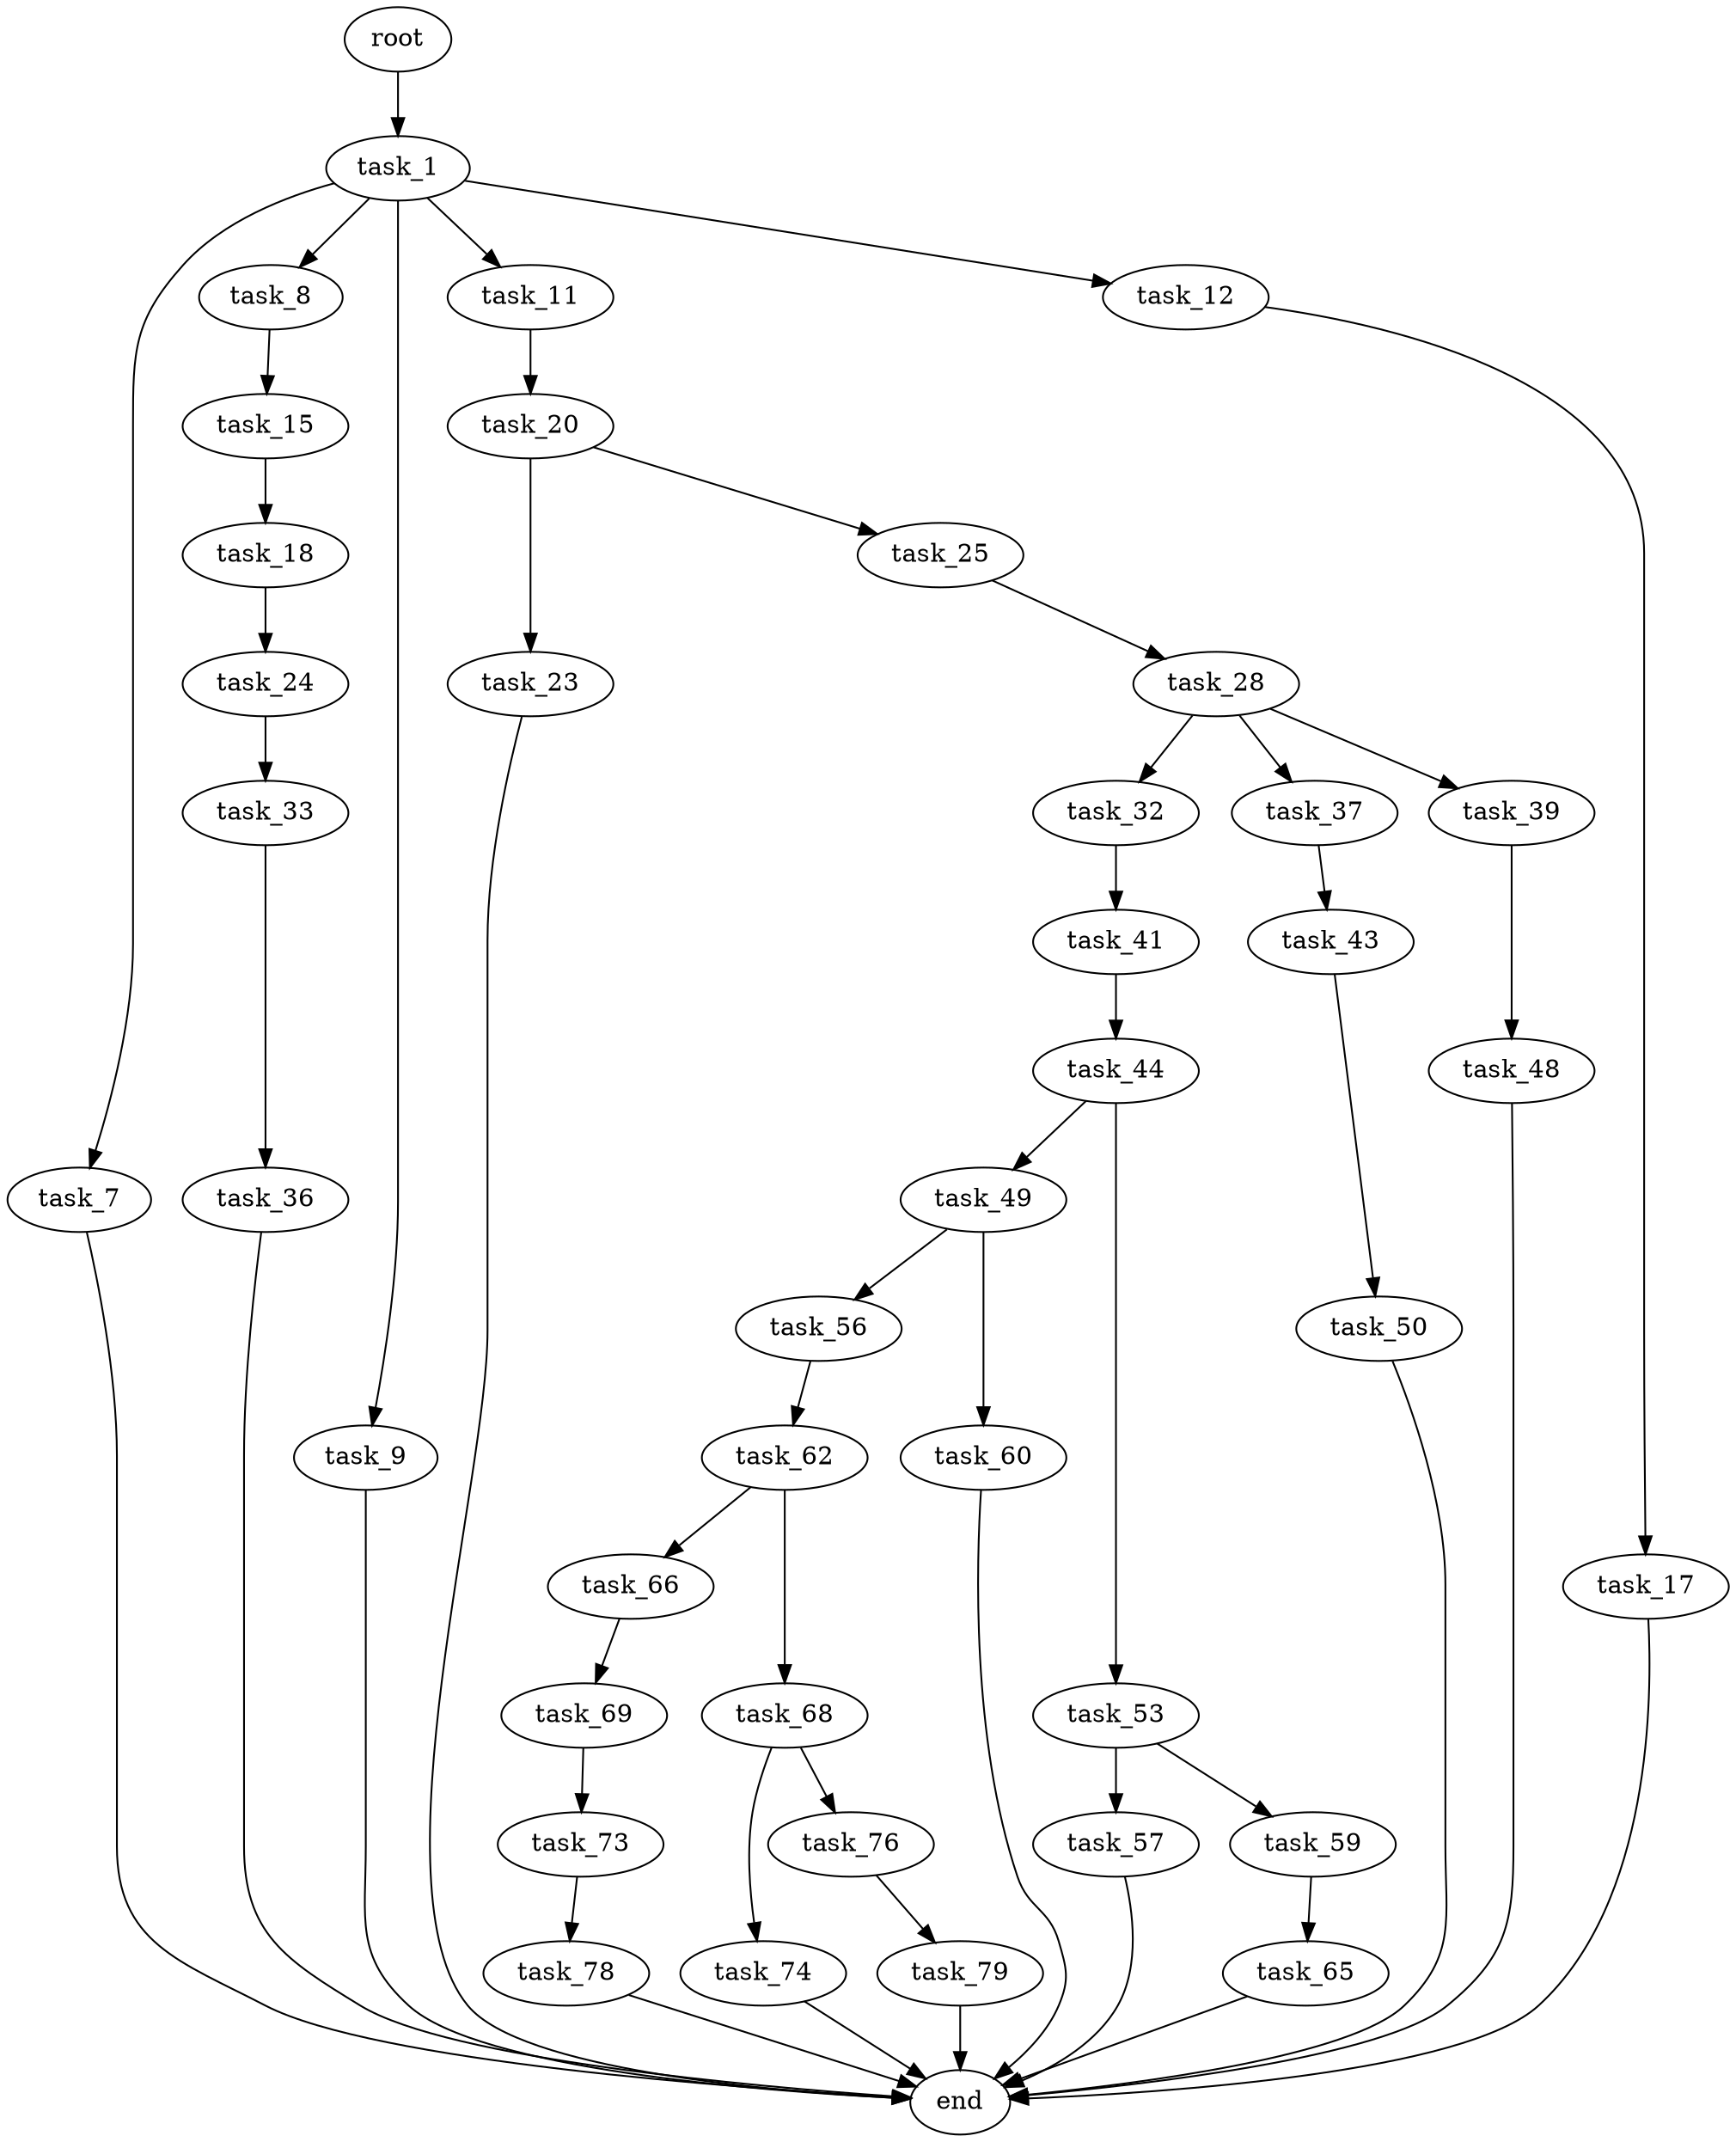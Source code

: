 digraph G {
  root [size="0.000000"];
  task_1 [size="1617223500.000000"];
  task_7 [size="93002832278.000000"];
  task_8 [size="231928233984.000000"];
  task_9 [size="1488291463.000000"];
  task_11 [size="160606090032.000000"];
  task_12 [size="1073741824000.000000"];
  end [size="0.000000"];
  task_15 [size="5436269486.000000"];
  task_20 [size="589918767998.000000"];
  task_17 [size="68719476736.000000"];
  task_18 [size="19291156709.000000"];
  task_24 [size="103504169678.000000"];
  task_23 [size="1073741824000.000000"];
  task_25 [size="496898126300.000000"];
  task_33 [size="397889376937.000000"];
  task_28 [size="3354473032.000000"];
  task_32 [size="40525600294.000000"];
  task_37 [size="307124988595.000000"];
  task_39 [size="231928233984.000000"];
  task_41 [size="584046658.000000"];
  task_36 [size="12487360623.000000"];
  task_43 [size="12810992684.000000"];
  task_48 [size="68719476736.000000"];
  task_44 [size="195184093548.000000"];
  task_50 [size="184343048844.000000"];
  task_49 [size="134217728000.000000"];
  task_53 [size="1923063867.000000"];
  task_56 [size="252537397276.000000"];
  task_60 [size="68719476736.000000"];
  task_57 [size="21994361007.000000"];
  task_59 [size="4796006798.000000"];
  task_62 [size="3557735207.000000"];
  task_65 [size="231928233984.000000"];
  task_66 [size="1033977309462.000000"];
  task_68 [size="8981349427.000000"];
  task_69 [size="1073741824000.000000"];
  task_74 [size="25817256471.000000"];
  task_76 [size="8589934592.000000"];
  task_73 [size="8589934592.000000"];
  task_78 [size="29016397330.000000"];
  task_79 [size="1304822552.000000"];

  root -> task_1 [size="1.000000"];
  task_1 -> task_7 [size="134217728.000000"];
  task_1 -> task_8 [size="134217728.000000"];
  task_1 -> task_9 [size="134217728.000000"];
  task_1 -> task_11 [size="134217728.000000"];
  task_1 -> task_12 [size="134217728.000000"];
  task_7 -> end [size="1.000000"];
  task_8 -> task_15 [size="301989888.000000"];
  task_9 -> end [size="1.000000"];
  task_11 -> task_20 [size="134217728.000000"];
  task_12 -> task_17 [size="838860800.000000"];
  task_15 -> task_18 [size="134217728.000000"];
  task_20 -> task_23 [size="411041792.000000"];
  task_20 -> task_25 [size="411041792.000000"];
  task_17 -> end [size="1.000000"];
  task_18 -> task_24 [size="411041792.000000"];
  task_24 -> task_33 [size="75497472.000000"];
  task_23 -> end [size="1.000000"];
  task_25 -> task_28 [size="411041792.000000"];
  task_33 -> task_36 [size="301989888.000000"];
  task_28 -> task_32 [size="134217728.000000"];
  task_28 -> task_37 [size="134217728.000000"];
  task_28 -> task_39 [size="134217728.000000"];
  task_32 -> task_41 [size="33554432.000000"];
  task_37 -> task_43 [size="411041792.000000"];
  task_39 -> task_48 [size="301989888.000000"];
  task_41 -> task_44 [size="33554432.000000"];
  task_36 -> end [size="1.000000"];
  task_43 -> task_50 [size="209715200.000000"];
  task_48 -> end [size="1.000000"];
  task_44 -> task_49 [size="134217728.000000"];
  task_44 -> task_53 [size="134217728.000000"];
  task_50 -> end [size="1.000000"];
  task_49 -> task_56 [size="209715200.000000"];
  task_49 -> task_60 [size="209715200.000000"];
  task_53 -> task_57 [size="33554432.000000"];
  task_53 -> task_59 [size="33554432.000000"];
  task_56 -> task_62 [size="411041792.000000"];
  task_60 -> end [size="1.000000"];
  task_57 -> end [size="1.000000"];
  task_59 -> task_65 [size="209715200.000000"];
  task_62 -> task_66 [size="75497472.000000"];
  task_62 -> task_68 [size="75497472.000000"];
  task_65 -> end [size="1.000000"];
  task_66 -> task_69 [size="838860800.000000"];
  task_68 -> task_74 [size="679477248.000000"];
  task_68 -> task_76 [size="679477248.000000"];
  task_69 -> task_73 [size="838860800.000000"];
  task_74 -> end [size="1.000000"];
  task_76 -> task_79 [size="33554432.000000"];
  task_73 -> task_78 [size="33554432.000000"];
  task_78 -> end [size="1.000000"];
  task_79 -> end [size="1.000000"];
}
